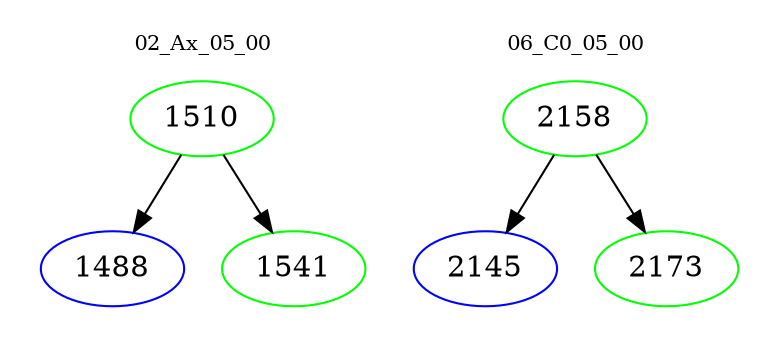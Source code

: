 digraph{
subgraph cluster_0 {
color = white
label = "02_Ax_05_00";
fontsize=10;
T0_1510 [label="1510", color="green"]
T0_1510 -> T0_1488 [color="black"]
T0_1488 [label="1488", color="blue"]
T0_1510 -> T0_1541 [color="black"]
T0_1541 [label="1541", color="green"]
}
subgraph cluster_1 {
color = white
label = "06_C0_05_00";
fontsize=10;
T1_2158 [label="2158", color="green"]
T1_2158 -> T1_2145 [color="black"]
T1_2145 [label="2145", color="blue"]
T1_2158 -> T1_2173 [color="black"]
T1_2173 [label="2173", color="green"]
}
}
